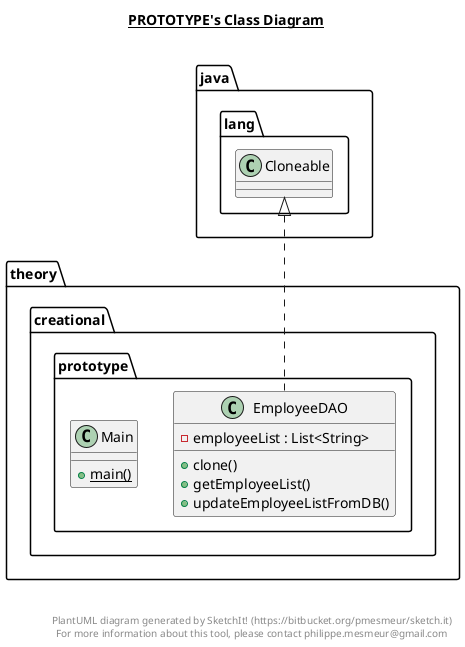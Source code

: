 @startuml

title __PROTOTYPE's Class Diagram__\n

  namespace theory.creational.prototype {
    class theory.creational.prototype.EmployeeDAO {
        - employeeList : List<String>
        + clone()
        + getEmployeeList()
        + updateEmployeeListFromDB()
    }
  }
  

  namespace theory.creational.prototype {
    class theory.creational.prototype.Main {
        {static} + main()
    }
  }
  

  theory.creational.prototype.EmployeeDAO .up.|> java.lang.Cloneable


right footer


PlantUML diagram generated by SketchIt! (https://bitbucket.org/pmesmeur/sketch.it)
For more information about this tool, please contact philippe.mesmeur@gmail.com
endfooter

@enduml
